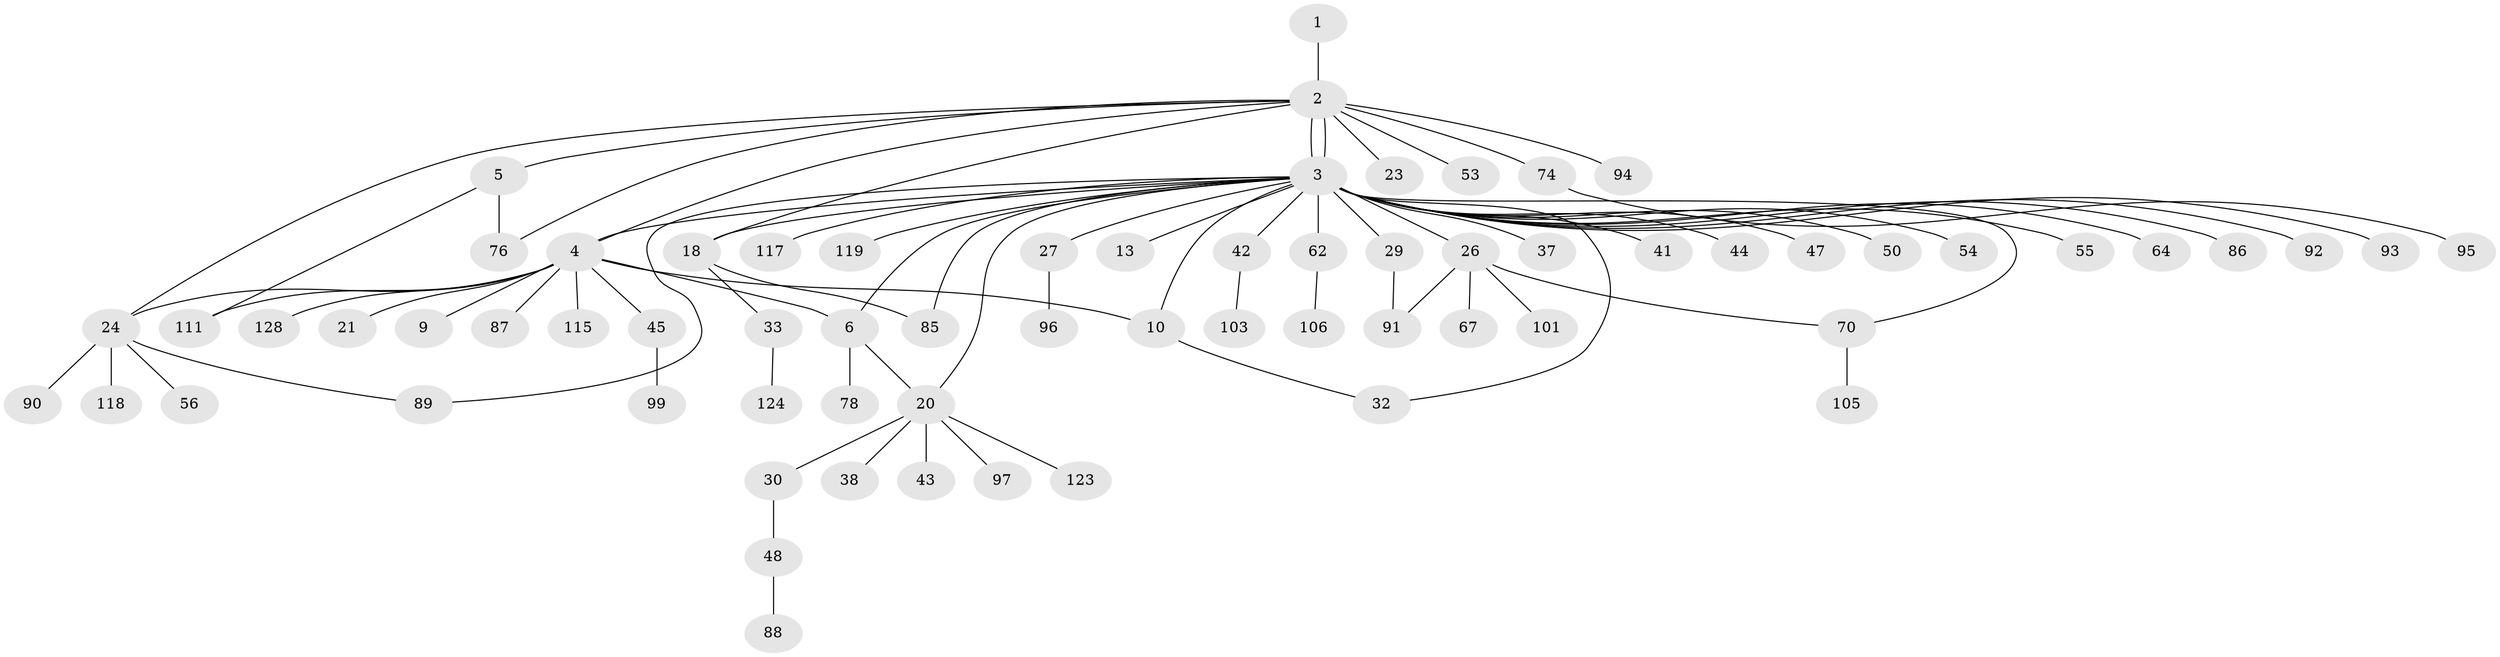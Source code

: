 // original degree distribution, {2: 0.24444444444444444, 13: 0.007407407407407408, 23: 0.007407407407407408, 16: 0.007407407407407408, 4: 0.022222222222222223, 3: 0.08148148148148149, 7: 0.02962962962962963, 6: 0.014814814814814815, 1: 0.5333333333333333, 10: 0.007407407407407408, 5: 0.037037037037037035, 12: 0.007407407407407408}
// Generated by graph-tools (version 1.1) at 2025/18/03/04/25 18:18:03]
// undirected, 67 vertices, 80 edges
graph export_dot {
graph [start="1"]
  node [color=gray90,style=filled];
  1 [super="+60"];
  2 [super="+11+121+16+81"];
  3 [super="+8+40+14+19+79+35+25+17+112+7+107+108"];
  4 [super="+125+46+84+65+72+15+49+113"];
  5 [super="+104"];
  6 [super="+77"];
  9 [super="+31"];
  10 [super="+12"];
  13;
  18 [super="+28"];
  20 [super="+73+109+83+82+132+133"];
  21;
  23;
  24 [super="+36+39"];
  26 [super="+52"];
  27;
  29;
  30;
  32;
  33;
  37;
  38;
  41;
  42 [super="+135"];
  43;
  44;
  45 [super="+57"];
  47;
  48 [super="+58"];
  50;
  53;
  54;
  55;
  56;
  62;
  64;
  67 [super="+100"];
  70 [super="+75"];
  74;
  76;
  78;
  85;
  86;
  87;
  88;
  89;
  90;
  91;
  92;
  93;
  94;
  95;
  96;
  97;
  99;
  101;
  103;
  105;
  106;
  111 [super="+126"];
  115;
  117;
  118;
  119;
  123;
  124;
  128;
  1 -- 2;
  2 -- 3 [weight=2];
  2 -- 3;
  2 -- 4;
  2 -- 5;
  2 -- 18;
  2 -- 23;
  2 -- 74;
  2 -- 24;
  2 -- 76;
  2 -- 53;
  2 -- 94;
  3 -- 10;
  3 -- 20;
  3 -- 27;
  3 -- 64;
  3 -- 85;
  3 -- 93;
  3 -- 4 [weight=3];
  3 -- 6;
  3 -- 86;
  3 -- 54;
  3 -- 42;
  3 -- 92;
  3 -- 13;
  3 -- 55;
  3 -- 119;
  3 -- 44 [weight=2];
  3 -- 62;
  3 -- 70;
  3 -- 41 [weight=2];
  3 -- 47;
  3 -- 50;
  3 -- 29;
  3 -- 89;
  3 -- 18;
  3 -- 117;
  3 -- 37;
  3 -- 26 [weight=2];
  3 -- 32;
  4 -- 6 [weight=4];
  4 -- 9;
  4 -- 21;
  4 -- 24 [weight=2];
  4 -- 45;
  4 -- 128;
  4 -- 115;
  4 -- 87;
  4 -- 111;
  4 -- 10;
  5 -- 76;
  5 -- 111;
  6 -- 78;
  6 -- 20 [weight=2];
  10 -- 32;
  18 -- 33;
  18 -- 85;
  20 -- 30;
  20 -- 38;
  20 -- 43;
  20 -- 97;
  20 -- 123;
  24 -- 56;
  24 -- 89;
  24 -- 90;
  24 -- 118;
  26 -- 67;
  26 -- 91;
  26 -- 101;
  26 -- 70;
  27 -- 96;
  29 -- 91;
  30 -- 48;
  33 -- 124;
  42 -- 103;
  45 -- 99;
  48 -- 88;
  62 -- 106;
  70 -- 105;
  74 -- 95;
}
